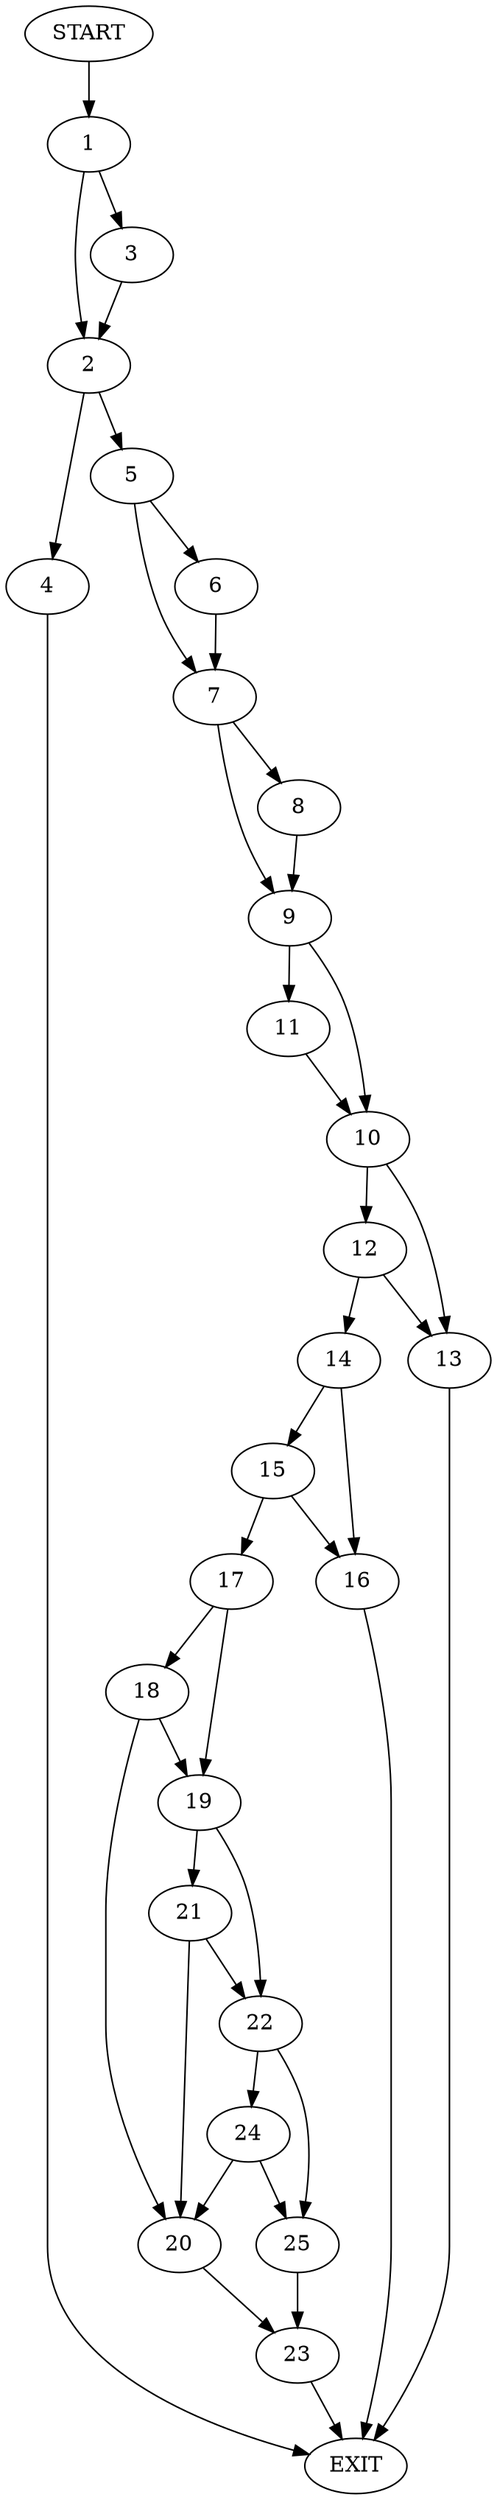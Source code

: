 digraph {
0 [label="START"]
26 [label="EXIT"]
0 -> 1
1 -> 2
1 -> 3
2 -> 4
2 -> 5
3 -> 2
5 -> 6
5 -> 7
4 -> 26
7 -> 8
7 -> 9
6 -> 7
9 -> 10
9 -> 11
8 -> 9
10 -> 12
10 -> 13
11 -> 10
13 -> 26
12 -> 13
12 -> 14
14 -> 15
14 -> 16
15 -> 17
15 -> 16
16 -> 26
17 -> 18
17 -> 19
18 -> 19
18 -> 20
19 -> 21
19 -> 22
20 -> 23
21 -> 22
21 -> 20
22 -> 24
22 -> 25
25 -> 23
24 -> 25
24 -> 20
23 -> 26
}
